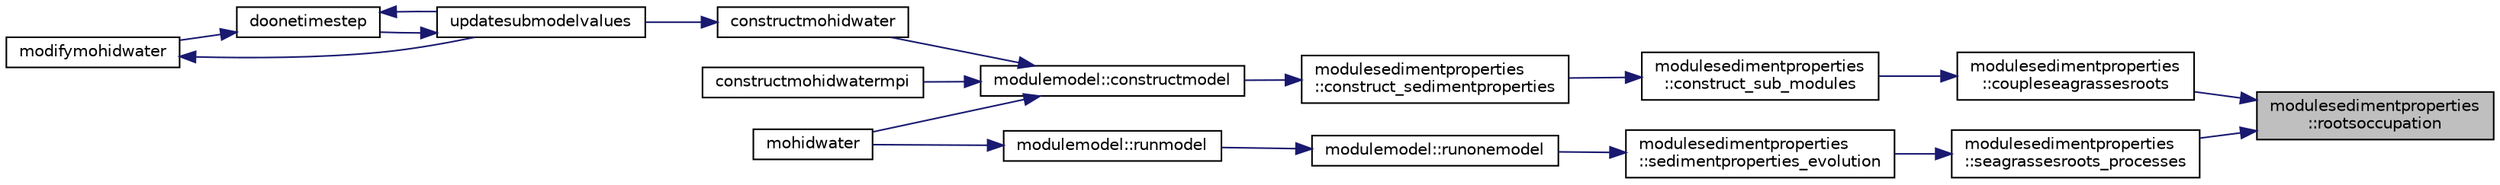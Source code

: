 digraph "modulesedimentproperties::rootsoccupation"
{
 // LATEX_PDF_SIZE
  edge [fontname="Helvetica",fontsize="10",labelfontname="Helvetica",labelfontsize="10"];
  node [fontname="Helvetica",fontsize="10",shape=record];
  rankdir="RL";
  Node1 [label="modulesedimentproperties\l::rootsoccupation",height=0.2,width=0.4,color="black", fillcolor="grey75", style="filled", fontcolor="black",tooltip=" "];
  Node1 -> Node2 [dir="back",color="midnightblue",fontsize="10",style="solid"];
  Node2 [label="modulesedimentproperties\l::coupleseagrassesroots",height=0.2,width=0.4,color="black", fillcolor="white", style="filled",URL="$namespacemodulesedimentproperties.html#ab7687e8a644768320a332dacba7eb257",tooltip=" "];
  Node2 -> Node3 [dir="back",color="midnightblue",fontsize="10",style="solid"];
  Node3 [label="modulesedimentproperties\l::construct_sub_modules",height=0.2,width=0.4,color="black", fillcolor="white", style="filled",URL="$namespacemodulesedimentproperties.html#a908a832201f28cb160dc5c859ab8af03",tooltip=" "];
  Node3 -> Node4 [dir="back",color="midnightblue",fontsize="10",style="solid"];
  Node4 [label="modulesedimentproperties\l::construct_sedimentproperties",height=0.2,width=0.4,color="black", fillcolor="white", style="filled",URL="$namespacemodulesedimentproperties.html#a73be9d7faf93dc6b2994d535213bbd58",tooltip=" "];
  Node4 -> Node5 [dir="back",color="midnightblue",fontsize="10",style="solid"];
  Node5 [label="modulemodel::constructmodel",height=0.2,width=0.4,color="black", fillcolor="white", style="filled",URL="$namespacemodulemodel.html#abcddd2b6e97f110b0c5b3bb00f069570",tooltip=" "];
  Node5 -> Node6 [dir="back",color="midnightblue",fontsize="10",style="solid"];
  Node6 [label="constructmohidwater",height=0.2,width=0.4,color="black", fillcolor="white", style="filled",URL="$_main_8_f90.html#abc6cfc7bca3f0c4dda032a34b9690319",tooltip=" "];
  Node6 -> Node7 [dir="back",color="midnightblue",fontsize="10",style="solid"];
  Node7 [label="updatesubmodelvalues",height=0.2,width=0.4,color="black", fillcolor="white", style="filled",URL="$_main_8_f90.html#a4c5ecbd810307fa557d4b4e6719c7fd1",tooltip=" "];
  Node7 -> Node8 [dir="back",color="midnightblue",fontsize="10",style="solid"];
  Node8 [label="doonetimestep",height=0.2,width=0.4,color="black", fillcolor="white", style="filled",URL="$_main_8_f90.html#a5a877f32d8c35a58c7bd824a65b07dba",tooltip=" "];
  Node8 -> Node9 [dir="back",color="midnightblue",fontsize="10",style="solid"];
  Node9 [label="modifymohidwater",height=0.2,width=0.4,color="black", fillcolor="white", style="filled",URL="$_main_8_f90.html#a98b6185e00bdaa093569c6645482e68b",tooltip=" "];
  Node9 -> Node7 [dir="back",color="midnightblue",fontsize="10",style="solid"];
  Node8 -> Node7 [dir="back",color="midnightblue",fontsize="10",style="solid"];
  Node5 -> Node10 [dir="back",color="midnightblue",fontsize="10",style="solid"];
  Node10 [label="constructmohidwatermpi",height=0.2,width=0.4,color="black", fillcolor="white", style="filled",URL="$_main_8_f90.html#a364d1a7b4621ef3a56c71daf2af5147e",tooltip=" "];
  Node5 -> Node11 [dir="back",color="midnightblue",fontsize="10",style="solid"];
  Node11 [label="mohidwater",height=0.2,width=0.4,color="black", fillcolor="white", style="filled",URL="$_main_8_f90.html#a22cacab418d9e36dcaa8c3aef44b4185",tooltip=" "];
  Node1 -> Node12 [dir="back",color="midnightblue",fontsize="10",style="solid"];
  Node12 [label="modulesedimentproperties\l::seagrassesroots_processes",height=0.2,width=0.4,color="black", fillcolor="white", style="filled",URL="$namespacemodulesedimentproperties.html#abe11ce25dab5cf7abc26eeb1fb7fdcd9",tooltip=" "];
  Node12 -> Node13 [dir="back",color="midnightblue",fontsize="10",style="solid"];
  Node13 [label="modulesedimentproperties\l::sedimentproperties_evolution",height=0.2,width=0.4,color="black", fillcolor="white", style="filled",URL="$namespacemodulesedimentproperties.html#ac0e9a7cb95c81a6f95797a7750889730",tooltip=" "];
  Node13 -> Node14 [dir="back",color="midnightblue",fontsize="10",style="solid"];
  Node14 [label="modulemodel::runonemodel",height=0.2,width=0.4,color="black", fillcolor="white", style="filled",URL="$namespacemodulemodel.html#ab22d85061a595a03c83c11766cba5587",tooltip=" "];
  Node14 -> Node15 [dir="back",color="midnightblue",fontsize="10",style="solid"];
  Node15 [label="modulemodel::runmodel",height=0.2,width=0.4,color="black", fillcolor="white", style="filled",URL="$namespacemodulemodel.html#a16a07d5b28a4877790acec46aed111b6",tooltip=" "];
  Node15 -> Node11 [dir="back",color="midnightblue",fontsize="10",style="solid"];
}
